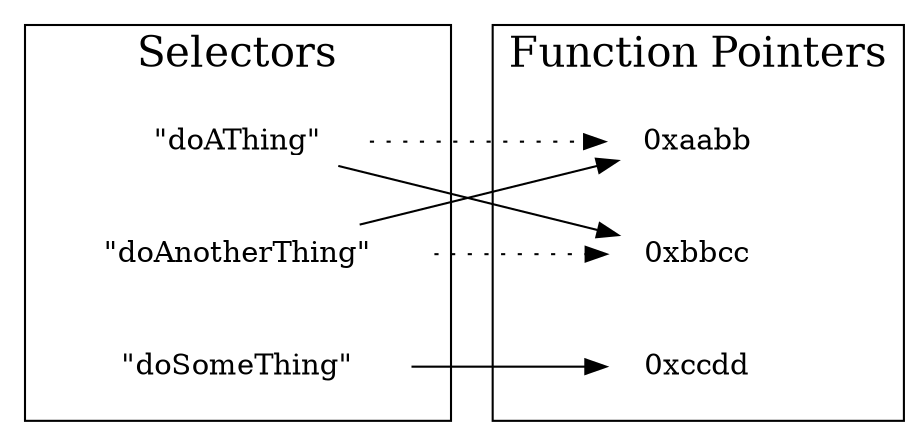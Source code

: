 digraph G {
	rankdir=LR;
	node [style=filled,color=white];
	 subgraph cluster0 {
	 	 label="Selectors"
		 fontsize=20
		 "\"doAThing\""
		 "\"doAnotherThing\""
		 "\"doSomeThing\""
	}
	 subgraph cluster1 {
	 	 label="Function Pointers"
		 fontsize=20
		 "0xaabb"
		 "0xbbcc"
		 "0xccdd"
	}

	"\"doAThing\""->"0xaabb"[style="dotted"]
	"\"doAnotherThing\""->"0xbbcc"[style="dotted"]
	"\"doAThing\""->"0xbbcc"
	"\"doAnotherThing\""->"0xaabb"
	"\"doSomeThing\""->"0xccdd"
}
